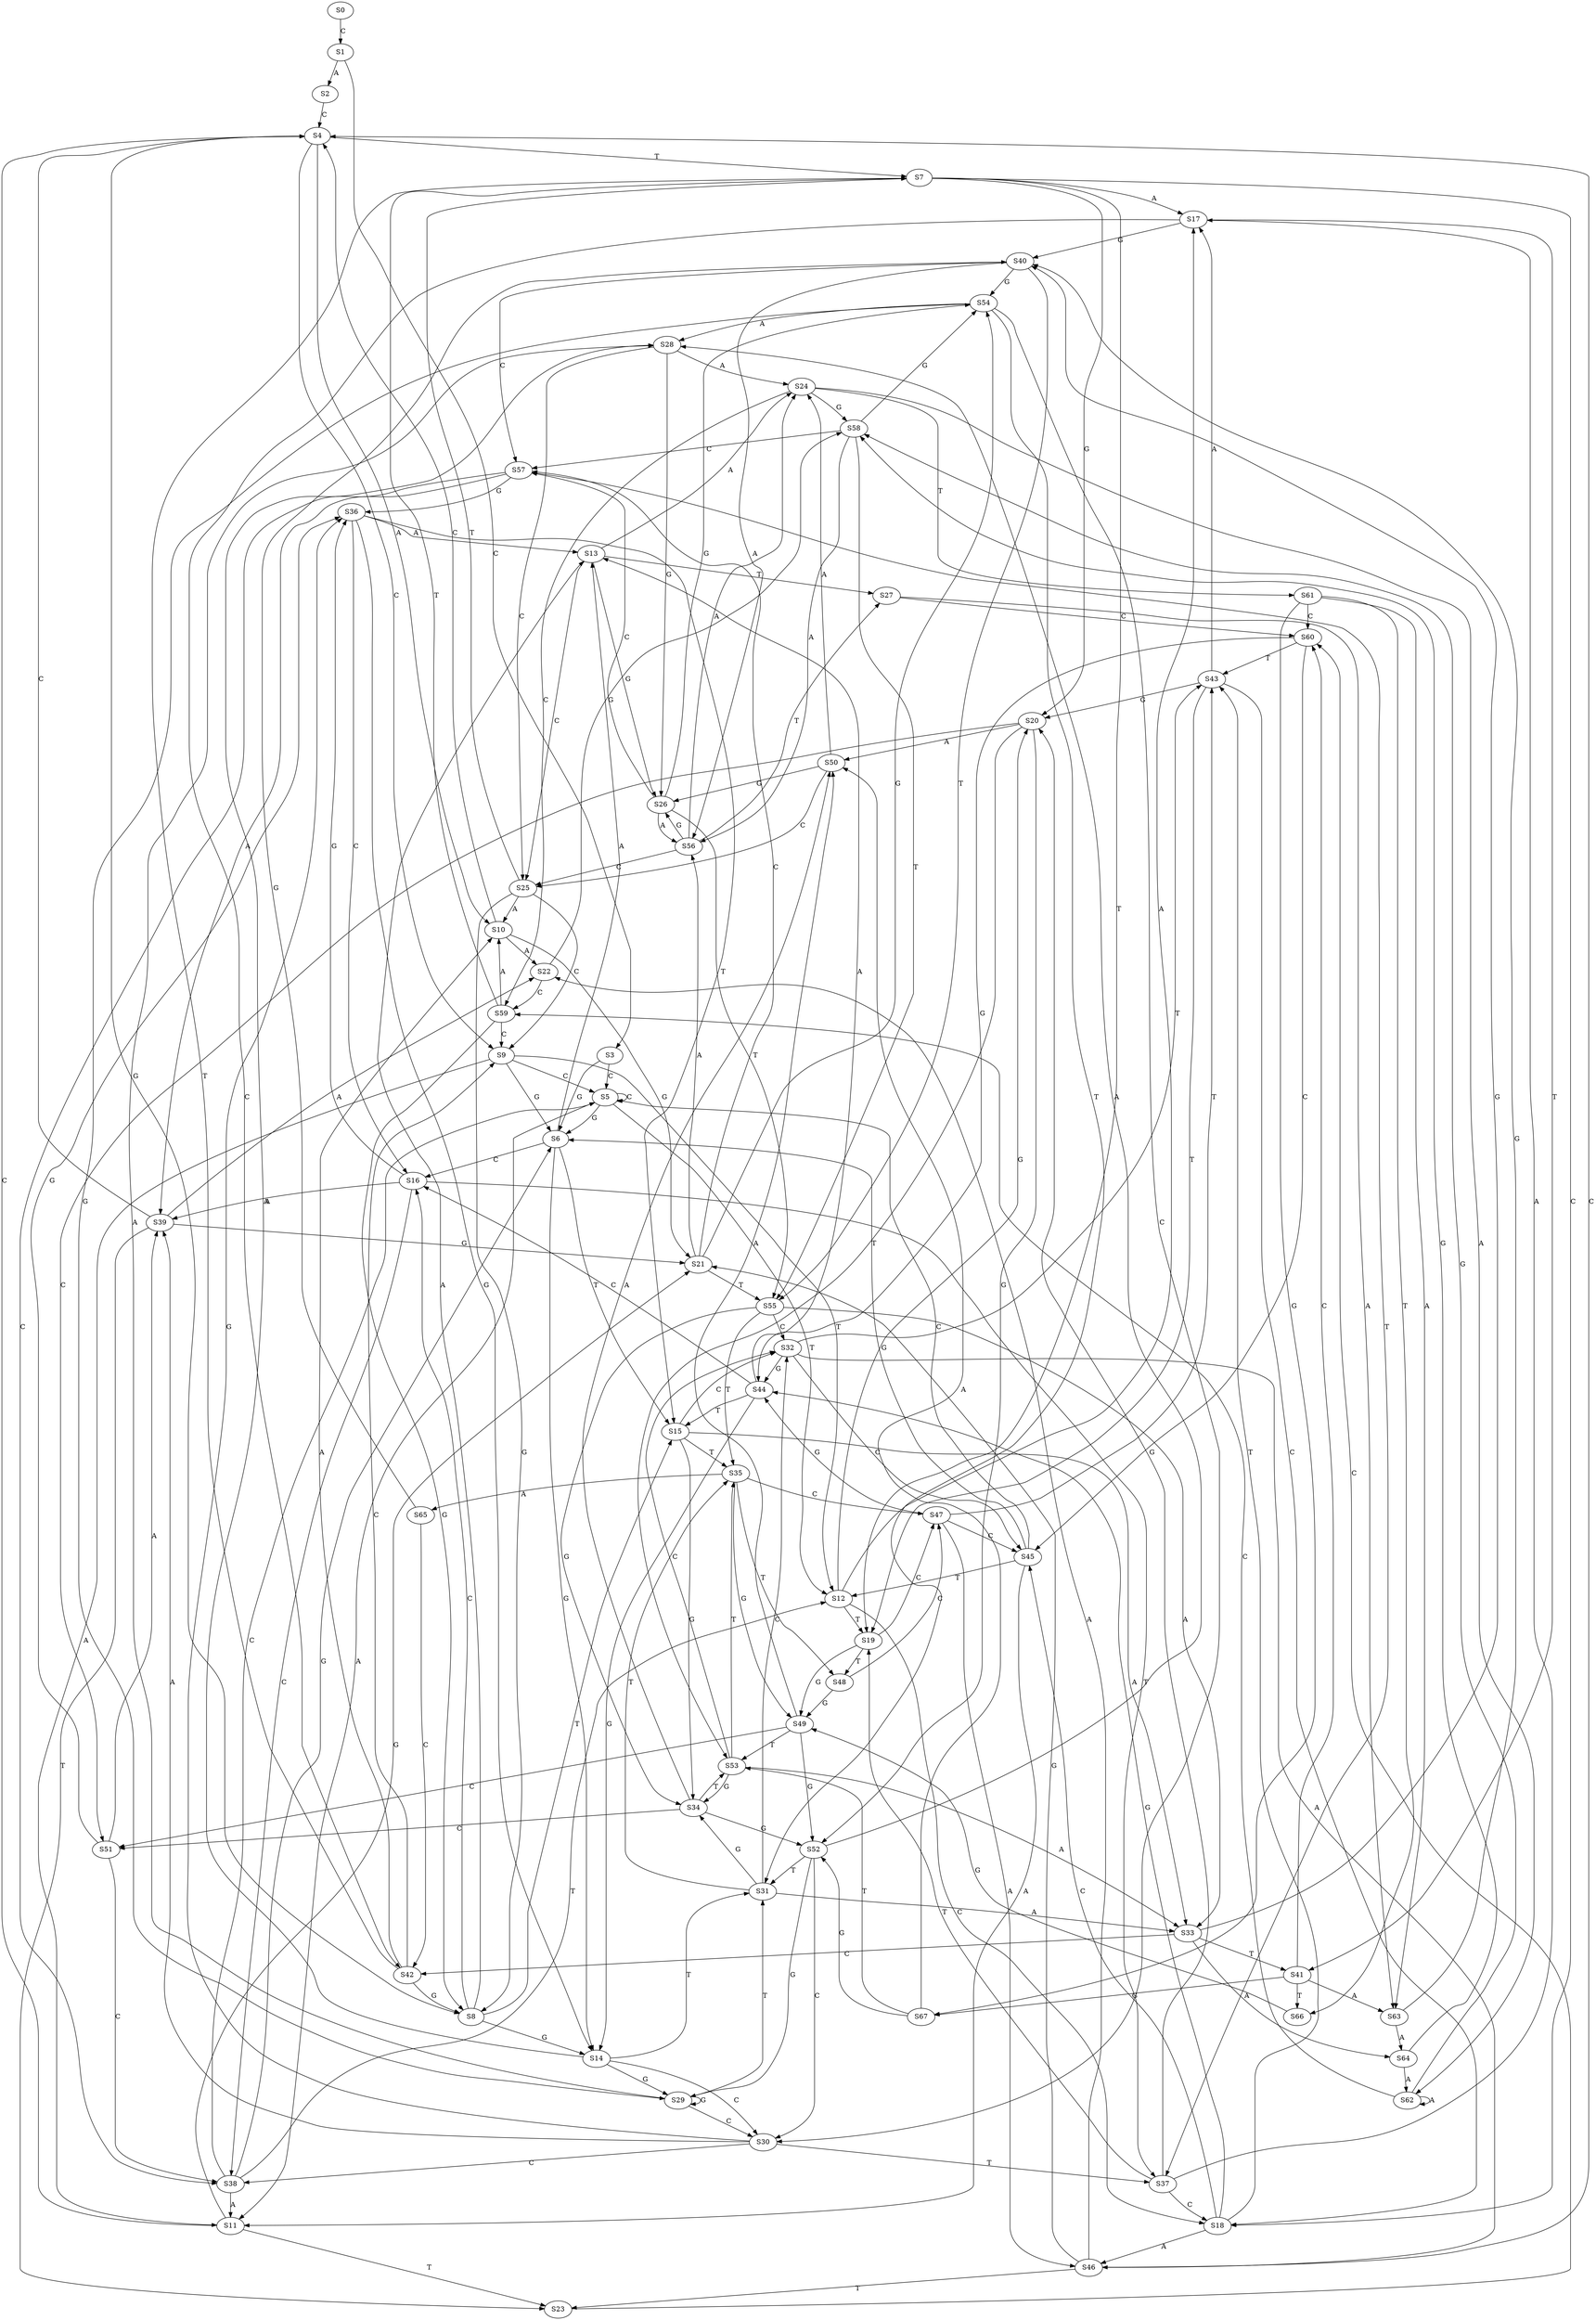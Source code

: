 strict digraph  {
	S0 -> S1 [ label = C ];
	S1 -> S2 [ label = A ];
	S1 -> S3 [ label = C ];
	S2 -> S4 [ label = C ];
	S3 -> S5 [ label = C ];
	S3 -> S6 [ label = G ];
	S4 -> S7 [ label = T ];
	S4 -> S8 [ label = G ];
	S4 -> S9 [ label = C ];
	S4 -> S10 [ label = A ];
	S5 -> S6 [ label = G ];
	S5 -> S5 [ label = C ];
	S5 -> S11 [ label = A ];
	S5 -> S12 [ label = T ];
	S6 -> S13 [ label = A ];
	S6 -> S14 [ label = G ];
	S6 -> S15 [ label = T ];
	S6 -> S16 [ label = C ];
	S7 -> S17 [ label = A ];
	S7 -> S18 [ label = C ];
	S7 -> S19 [ label = T ];
	S7 -> S20 [ label = G ];
	S8 -> S14 [ label = G ];
	S8 -> S13 [ label = A ];
	S8 -> S15 [ label = T ];
	S8 -> S16 [ label = C ];
	S9 -> S5 [ label = C ];
	S9 -> S11 [ label = A ];
	S9 -> S12 [ label = T ];
	S9 -> S6 [ label = G ];
	S10 -> S21 [ label = G ];
	S10 -> S4 [ label = C ];
	S10 -> S22 [ label = A ];
	S11 -> S21 [ label = G ];
	S11 -> S23 [ label = T ];
	S11 -> S4 [ label = C ];
	S12 -> S20 [ label = G ];
	S12 -> S18 [ label = C ];
	S12 -> S19 [ label = T ];
	S12 -> S17 [ label = A ];
	S13 -> S24 [ label = A ];
	S13 -> S25 [ label = C ];
	S13 -> S26 [ label = G ];
	S13 -> S27 [ label = T ];
	S14 -> S28 [ label = A ];
	S14 -> S29 [ label = G ];
	S14 -> S30 [ label = C ];
	S14 -> S31 [ label = T ];
	S15 -> S32 [ label = C ];
	S15 -> S33 [ label = A ];
	S15 -> S34 [ label = G ];
	S15 -> S35 [ label = T ];
	S16 -> S36 [ label = G ];
	S16 -> S37 [ label = T ];
	S16 -> S38 [ label = C ];
	S16 -> S39 [ label = A ];
	S17 -> S40 [ label = G ];
	S17 -> S41 [ label = T ];
	S17 -> S42 [ label = C ];
	S18 -> S43 [ label = T ];
	S18 -> S44 [ label = G ];
	S18 -> S45 [ label = C ];
	S18 -> S46 [ label = A ];
	S19 -> S47 [ label = C ];
	S19 -> S48 [ label = T ];
	S19 -> S49 [ label = G ];
	S20 -> S50 [ label = A ];
	S20 -> S51 [ label = C ];
	S20 -> S52 [ label = G ];
	S20 -> S53 [ label = T ];
	S21 -> S54 [ label = G ];
	S21 -> S55 [ label = T ];
	S21 -> S56 [ label = A ];
	S21 -> S57 [ label = C ];
	S22 -> S58 [ label = G ];
	S22 -> S59 [ label = C ];
	S23 -> S60 [ label = C ];
	S24 -> S61 [ label = T ];
	S24 -> S59 [ label = C ];
	S24 -> S62 [ label = A ];
	S24 -> S58 [ label = G ];
	S25 -> S7 [ label = T ];
	S25 -> S8 [ label = G ];
	S25 -> S9 [ label = C ];
	S25 -> S10 [ label = A ];
	S26 -> S55 [ label = T ];
	S26 -> S54 [ label = G ];
	S26 -> S56 [ label = A ];
	S26 -> S57 [ label = C ];
	S27 -> S63 [ label = A ];
	S27 -> S60 [ label = C ];
	S28 -> S24 [ label = A ];
	S28 -> S26 [ label = G ];
	S28 -> S25 [ label = C ];
	S29 -> S31 [ label = T ];
	S29 -> S30 [ label = C ];
	S29 -> S29 [ label = G ];
	S29 -> S28 [ label = A ];
	S30 -> S37 [ label = T ];
	S30 -> S38 [ label = C ];
	S30 -> S39 [ label = A ];
	S30 -> S36 [ label = G ];
	S31 -> S33 [ label = A ];
	S31 -> S32 [ label = C ];
	S31 -> S34 [ label = G ];
	S31 -> S35 [ label = T ];
	S32 -> S43 [ label = T ];
	S32 -> S44 [ label = G ];
	S32 -> S46 [ label = A ];
	S32 -> S45 [ label = C ];
	S33 -> S41 [ label = T ];
	S33 -> S40 [ label = G ];
	S33 -> S64 [ label = A ];
	S33 -> S42 [ label = C ];
	S34 -> S53 [ label = T ];
	S34 -> S52 [ label = G ];
	S34 -> S50 [ label = A ];
	S34 -> S51 [ label = C ];
	S35 -> S47 [ label = C ];
	S35 -> S49 [ label = G ];
	S35 -> S65 [ label = A ];
	S35 -> S48 [ label = T ];
	S36 -> S14 [ label = G ];
	S36 -> S13 [ label = A ];
	S36 -> S15 [ label = T ];
	S36 -> S16 [ label = C ];
	S37 -> S17 [ label = A ];
	S37 -> S18 [ label = C ];
	S37 -> S19 [ label = T ];
	S37 -> S20 [ label = G ];
	S38 -> S6 [ label = G ];
	S38 -> S11 [ label = A ];
	S38 -> S12 [ label = T ];
	S38 -> S5 [ label = C ];
	S39 -> S21 [ label = G ];
	S39 -> S4 [ label = C ];
	S39 -> S22 [ label = A ];
	S39 -> S23 [ label = T ];
	S40 -> S55 [ label = T ];
	S40 -> S56 [ label = A ];
	S40 -> S57 [ label = C ];
	S40 -> S54 [ label = G ];
	S41 -> S60 [ label = C ];
	S41 -> S63 [ label = A ];
	S41 -> S66 [ label = T ];
	S41 -> S67 [ label = G ];
	S42 -> S8 [ label = G ];
	S42 -> S7 [ label = T ];
	S42 -> S9 [ label = C ];
	S42 -> S10 [ label = A ];
	S43 -> S20 [ label = G ];
	S43 -> S18 [ label = C ];
	S43 -> S17 [ label = A ];
	S43 -> S19 [ label = T ];
	S44 -> S14 [ label = G ];
	S44 -> S15 [ label = T ];
	S44 -> S16 [ label = C ];
	S44 -> S13 [ label = A ];
	S45 -> S5 [ label = C ];
	S45 -> S11 [ label = A ];
	S45 -> S12 [ label = T ];
	S45 -> S6 [ label = G ];
	S46 -> S23 [ label = T ];
	S46 -> S4 [ label = C ];
	S46 -> S22 [ label = A ];
	S46 -> S21 [ label = G ];
	S47 -> S46 [ label = A ];
	S47 -> S45 [ label = C ];
	S47 -> S44 [ label = G ];
	S47 -> S43 [ label = T ];
	S48 -> S49 [ label = G ];
	S48 -> S47 [ label = C ];
	S49 -> S52 [ label = G ];
	S49 -> S51 [ label = C ];
	S49 -> S53 [ label = T ];
	S49 -> S50 [ label = A ];
	S50 -> S26 [ label = G ];
	S50 -> S25 [ label = C ];
	S50 -> S24 [ label = A ];
	S51 -> S38 [ label = C ];
	S51 -> S36 [ label = G ];
	S51 -> S39 [ label = A ];
	S52 -> S29 [ label = G ];
	S52 -> S30 [ label = C ];
	S52 -> S28 [ label = A ];
	S52 -> S31 [ label = T ];
	S53 -> S32 [ label = C ];
	S53 -> S35 [ label = T ];
	S53 -> S34 [ label = G ];
	S53 -> S33 [ label = A ];
	S54 -> S28 [ label = A ];
	S54 -> S29 [ label = G ];
	S54 -> S31 [ label = T ];
	S54 -> S30 [ label = C ];
	S55 -> S33 [ label = A ];
	S55 -> S32 [ label = C ];
	S55 -> S34 [ label = G ];
	S55 -> S35 [ label = T ];
	S56 -> S24 [ label = A ];
	S56 -> S25 [ label = C ];
	S56 -> S27 [ label = T ];
	S56 -> S26 [ label = G ];
	S57 -> S38 [ label = C ];
	S57 -> S39 [ label = A ];
	S57 -> S36 [ label = G ];
	S57 -> S37 [ label = T ];
	S58 -> S55 [ label = T ];
	S58 -> S56 [ label = A ];
	S58 -> S57 [ label = C ];
	S58 -> S54 [ label = G ];
	S59 -> S10 [ label = A ];
	S59 -> S9 [ label = C ];
	S59 -> S8 [ label = G ];
	S59 -> S7 [ label = T ];
	S60 -> S45 [ label = C ];
	S60 -> S44 [ label = G ];
	S60 -> S43 [ label = T ];
	S61 -> S63 [ label = A ];
	S61 -> S60 [ label = C ];
	S61 -> S67 [ label = G ];
	S61 -> S66 [ label = T ];
	S62 -> S58 [ label = G ];
	S62 -> S59 [ label = C ];
	S62 -> S62 [ label = A ];
	S63 -> S40 [ label = G ];
	S63 -> S64 [ label = A ];
	S64 -> S58 [ label = G ];
	S64 -> S62 [ label = A ];
	S65 -> S42 [ label = C ];
	S65 -> S40 [ label = G ];
	S66 -> S49 [ label = G ];
	S67 -> S52 [ label = G ];
	S67 -> S50 [ label = A ];
	S67 -> S53 [ label = T ];
}
